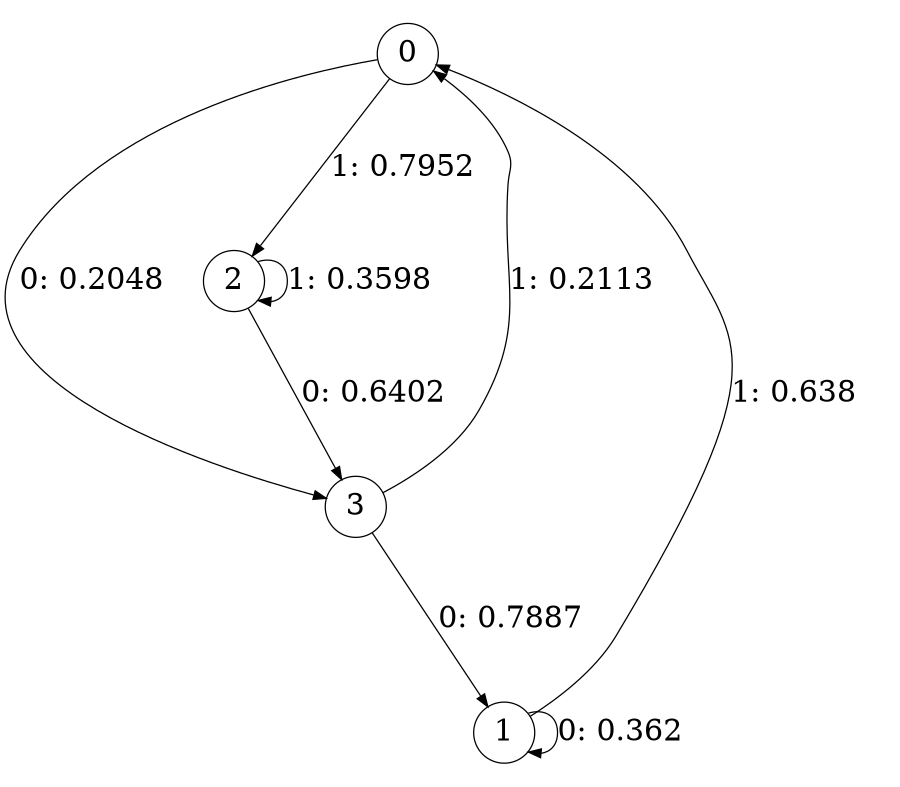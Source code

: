 digraph "ch42concat_phase3_L2" {
size = "6,8.5";
ratio = "fill";
node [shape = circle];
node [fontsize = 24];
edge [fontsize = 24];
0 -> 3 [label = "0: 0.2048   "];
0 -> 2 [label = "1: 0.7952   "];
1 -> 1 [label = "0: 0.362    "];
1 -> 0 [label = "1: 0.638    "];
2 -> 3 [label = "0: 0.6402   "];
2 -> 2 [label = "1: 0.3598   "];
3 -> 1 [label = "0: 0.7887   "];
3 -> 0 [label = "1: 0.2113   "];
}